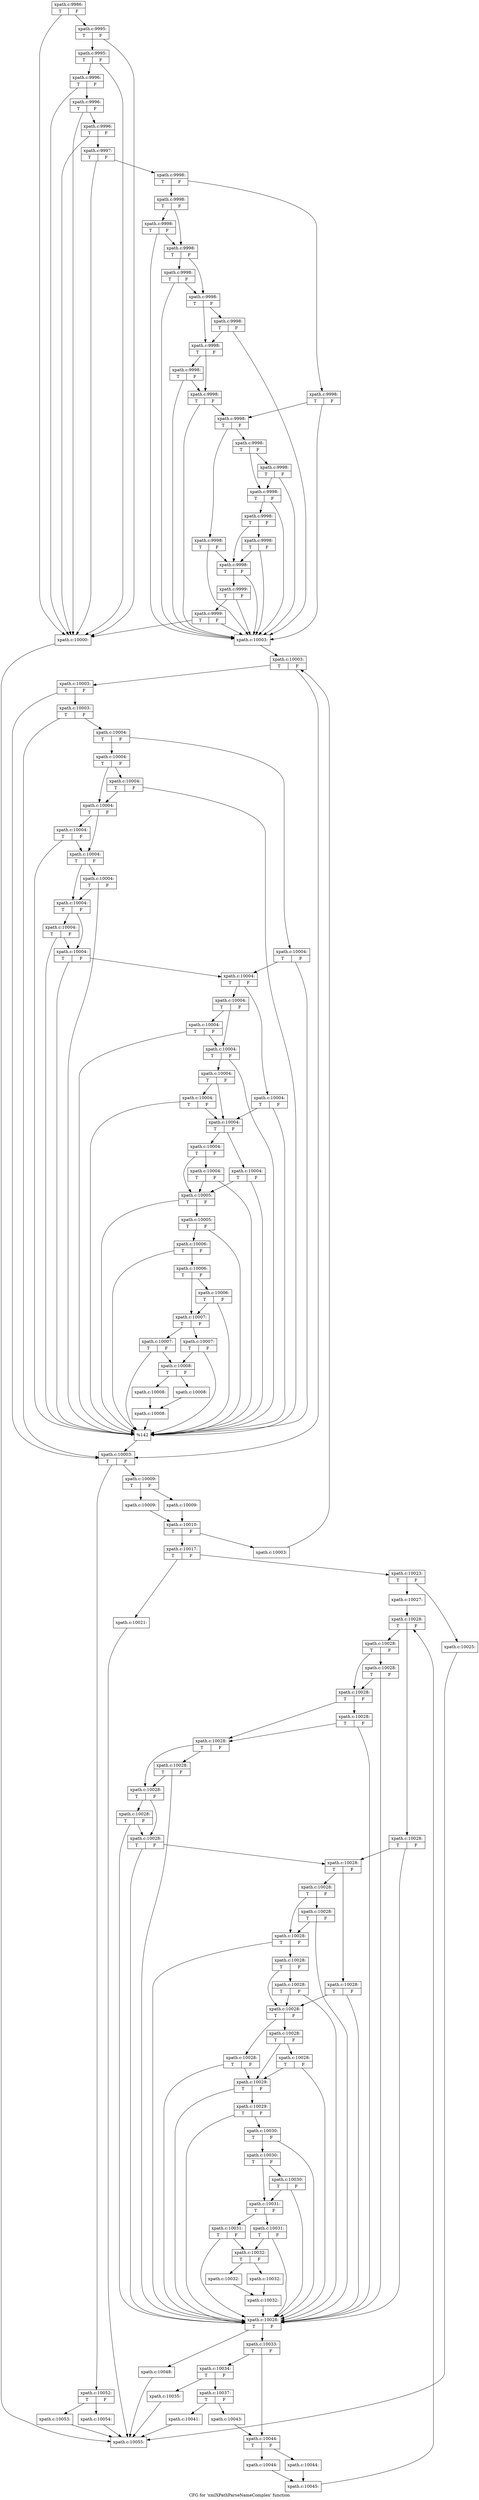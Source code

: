 digraph "CFG for 'xmlXPathParseNameComplex' function" {
	label="CFG for 'xmlXPathParseNameComplex' function";

	Node0x4b33eb0 [shape=record,label="{xpath.c:9986:|{<s0>T|<s1>F}}"];
	Node0x4b33eb0 -> Node0x4b35db0;
	Node0x4b33eb0 -> Node0x4b36380;
	Node0x4b36380 [shape=record,label="{xpath.c:9995:|{<s0>T|<s1>F}}"];
	Node0x4b36380 -> Node0x4b35db0;
	Node0x4b36380 -> Node0x4b36330;
	Node0x4b36330 [shape=record,label="{xpath.c:9995:|{<s0>T|<s1>F}}"];
	Node0x4b36330 -> Node0x4b35db0;
	Node0x4b36330 -> Node0x4b362e0;
	Node0x4b362e0 [shape=record,label="{xpath.c:9996:|{<s0>T|<s1>F}}"];
	Node0x4b362e0 -> Node0x4b35db0;
	Node0x4b362e0 -> Node0x4b36290;
	Node0x4b36290 [shape=record,label="{xpath.c:9996:|{<s0>T|<s1>F}}"];
	Node0x4b36290 -> Node0x4b35db0;
	Node0x4b36290 -> Node0x4b36240;
	Node0x4b36240 [shape=record,label="{xpath.c:9996:|{<s0>T|<s1>F}}"];
	Node0x4b36240 -> Node0x4b35db0;
	Node0x4b36240 -> Node0x4b361f0;
	Node0x4b361f0 [shape=record,label="{xpath.c:9997:|{<s0>T|<s1>F}}"];
	Node0x4b361f0 -> Node0x4b35db0;
	Node0x4b361f0 -> Node0x4b361a0;
	Node0x4b361a0 [shape=record,label="{xpath.c:9998:|{<s0>T|<s1>F}}"];
	Node0x4b361a0 -> Node0x4b37200;
	Node0x4b361a0 -> Node0x4b37250;
	Node0x4b37200 [shape=record,label="{xpath.c:9998:|{<s0>T|<s1>F}}"];
	Node0x4b37200 -> Node0x4b37550;
	Node0x4b37200 -> Node0x4b37500;
	Node0x4b37550 [shape=record,label="{xpath.c:9998:|{<s0>T|<s1>F}}"];
	Node0x4b37550 -> Node0x4b36150;
	Node0x4b37550 -> Node0x4b37500;
	Node0x4b37500 [shape=record,label="{xpath.c:9998:|{<s0>T|<s1>F}}"];
	Node0x4b37500 -> Node0x4b37880;
	Node0x4b37500 -> Node0x4b374b0;
	Node0x4b37880 [shape=record,label="{xpath.c:9998:|{<s0>T|<s1>F}}"];
	Node0x4b37880 -> Node0x4b36150;
	Node0x4b37880 -> Node0x4b374b0;
	Node0x4b374b0 [shape=record,label="{xpath.c:9998:|{<s0>T|<s1>F}}"];
	Node0x4b374b0 -> Node0x4b37bb0;
	Node0x4b374b0 -> Node0x4b37460;
	Node0x4b37bb0 [shape=record,label="{xpath.c:9998:|{<s0>T|<s1>F}}"];
	Node0x4b37bb0 -> Node0x4b36150;
	Node0x4b37bb0 -> Node0x4b37460;
	Node0x4b37460 [shape=record,label="{xpath.c:9998:|{<s0>T|<s1>F}}"];
	Node0x4b37460 -> Node0x4b37ee0;
	Node0x4b37460 -> Node0x4b37410;
	Node0x4b37ee0 [shape=record,label="{xpath.c:9998:|{<s0>T|<s1>F}}"];
	Node0x4b37ee0 -> Node0x4b36150;
	Node0x4b37ee0 -> Node0x4b37410;
	Node0x4b37410 [shape=record,label="{xpath.c:9998:|{<s0>T|<s1>F}}"];
	Node0x4b37410 -> Node0x4b36150;
	Node0x4b37410 -> Node0x4b37180;
	Node0x4b37250 [shape=record,label="{xpath.c:9998:|{<s0>T|<s1>F}}"];
	Node0x4b37250 -> Node0x4b36150;
	Node0x4b37250 -> Node0x4b37180;
	Node0x4b37180 [shape=record,label="{xpath.c:9998:|{<s0>T|<s1>F}}"];
	Node0x4b37180 -> Node0x4b39630;
	Node0x4b37180 -> Node0x4b39ae0;
	Node0x4b39630 [shape=record,label="{xpath.c:9998:|{<s0>T|<s1>F}}"];
	Node0x4b39630 -> Node0x4b36150;
	Node0x4b39630 -> Node0x4b37100;
	Node0x4b39ae0 [shape=record,label="{xpath.c:9998:|{<s0>T|<s1>F}}"];
	Node0x4b39ae0 -> Node0x4b39e30;
	Node0x4b39ae0 -> Node0x4b39de0;
	Node0x4b39e30 [shape=record,label="{xpath.c:9998:|{<s0>T|<s1>F}}"];
	Node0x4b39e30 -> Node0x4b36150;
	Node0x4b39e30 -> Node0x4b39de0;
	Node0x4b39de0 [shape=record,label="{xpath.c:9998:|{<s0>T|<s1>F}}"];
	Node0x4b39de0 -> Node0x4b36150;
	Node0x4b39de0 -> Node0x4b39d90;
	Node0x4b39d90 [shape=record,label="{xpath.c:9998:|{<s0>T|<s1>F}}"];
	Node0x4b39d90 -> Node0x4b3a2d0;
	Node0x4b39d90 -> Node0x4b37100;
	Node0x4b3a2d0 [shape=record,label="{xpath.c:9998:|{<s0>T|<s1>F}}"];
	Node0x4b3a2d0 -> Node0x4b36150;
	Node0x4b3a2d0 -> Node0x4b37100;
	Node0x4b37100 [shape=record,label="{xpath.c:9998:|{<s0>T|<s1>F}}"];
	Node0x4b37100 -> Node0x4b37080;
	Node0x4b37100 -> Node0x4b36150;
	Node0x4b37080 [shape=record,label="{xpath.c:9999:|{<s0>T|<s1>F}}"];
	Node0x4b37080 -> Node0x4b3a770;
	Node0x4b37080 -> Node0x4b36150;
	Node0x4b3a770 [shape=record,label="{xpath.c:9999:|{<s0>T|<s1>F}}"];
	Node0x4b3a770 -> Node0x4b35db0;
	Node0x4b3a770 -> Node0x4b36150;
	Node0x4b35db0 [shape=record,label="{xpath.c:10000:}"];
	Node0x4b35db0 -> Node0x4b32000;
	Node0x4b36150 [shape=record,label="{xpath.c:10003:}"];
	Node0x4b36150 -> Node0x4b3abb0;
	Node0x4b3abb0 [shape=record,label="{xpath.c:10003:|{<s0>T|<s1>F}}"];
	Node0x4b3abb0 -> Node0x4b3af30;
	Node0x4b3abb0 -> Node0x4b3ae10;
	Node0x4b3af30 [shape=record,label="{xpath.c:10003:|{<s0>T|<s1>F}}"];
	Node0x4b3af30 -> Node0x4b3aeb0;
	Node0x4b3af30 -> Node0x4b3ae10;
	Node0x4b3aeb0 [shape=record,label="{xpath.c:10003:|{<s0>T|<s1>F}}"];
	Node0x4b3aeb0 -> Node0x4b3ae60;
	Node0x4b3aeb0 -> Node0x4b3ae10;
	Node0x4b3ae60 [shape=record,label="{xpath.c:10004:|{<s0>T|<s1>F}}"];
	Node0x4b3ae60 -> Node0x4b3ba00;
	Node0x4b3ae60 -> Node0x4b3ba50;
	Node0x4b3ba00 [shape=record,label="{xpath.c:10004:|{<s0>T|<s1>F}}"];
	Node0x4b3ba00 -> Node0x4b3bdb0;
	Node0x4b3ba00 -> Node0x4b3bd60;
	Node0x4b3bdb0 [shape=record,label="{xpath.c:10004:|{<s0>T|<s1>F}}"];
	Node0x4b3bdb0 -> Node0x4b3b510;
	Node0x4b3bdb0 -> Node0x4b3bd60;
	Node0x4b3bd60 [shape=record,label="{xpath.c:10004:|{<s0>T|<s1>F}}"];
	Node0x4b3bd60 -> Node0x4b3c0e0;
	Node0x4b3bd60 -> Node0x4b3bd10;
	Node0x4b3c0e0 [shape=record,label="{xpath.c:10004:|{<s0>T|<s1>F}}"];
	Node0x4b3c0e0 -> Node0x4b3b510;
	Node0x4b3c0e0 -> Node0x4b3bd10;
	Node0x4b3bd10 [shape=record,label="{xpath.c:10004:|{<s0>T|<s1>F}}"];
	Node0x4b3bd10 -> Node0x4b3c410;
	Node0x4b3bd10 -> Node0x4b3bcc0;
	Node0x4b3c410 [shape=record,label="{xpath.c:10004:|{<s0>T|<s1>F}}"];
	Node0x4b3c410 -> Node0x4b3b510;
	Node0x4b3c410 -> Node0x4b3bcc0;
	Node0x4b3bcc0 [shape=record,label="{xpath.c:10004:|{<s0>T|<s1>F}}"];
	Node0x4b3bcc0 -> Node0x4b3c740;
	Node0x4b3bcc0 -> Node0x4b3bc70;
	Node0x4b3c740 [shape=record,label="{xpath.c:10004:|{<s0>T|<s1>F}}"];
	Node0x4b3c740 -> Node0x4b3b510;
	Node0x4b3c740 -> Node0x4b3bc70;
	Node0x4b3bc70 [shape=record,label="{xpath.c:10004:|{<s0>T|<s1>F}}"];
	Node0x4b3bc70 -> Node0x4b3b510;
	Node0x4b3bc70 -> Node0x4b3b980;
	Node0x4b3ba50 [shape=record,label="{xpath.c:10004:|{<s0>T|<s1>F}}"];
	Node0x4b3ba50 -> Node0x4b3b510;
	Node0x4b3ba50 -> Node0x4b3b980;
	Node0x4b3b980 [shape=record,label="{xpath.c:10004:|{<s0>T|<s1>F}}"];
	Node0x4b3b980 -> Node0x4b3cd90;
	Node0x4b3b980 -> Node0x4b3cde0;
	Node0x4b3cd90 [shape=record,label="{xpath.c:10004:|{<s0>T|<s1>F}}"];
	Node0x4b3cd90 -> Node0x4b3b510;
	Node0x4b3cd90 -> Node0x4b3b900;
	Node0x4b3cde0 [shape=record,label="{xpath.c:10004:|{<s0>T|<s1>F}}"];
	Node0x4b3cde0 -> Node0x4b3d130;
	Node0x4b3cde0 -> Node0x4b3d0e0;
	Node0x4b3d130 [shape=record,label="{xpath.c:10004:|{<s0>T|<s1>F}}"];
	Node0x4b3d130 -> Node0x4b3b510;
	Node0x4b3d130 -> Node0x4b3d0e0;
	Node0x4b3d0e0 [shape=record,label="{xpath.c:10004:|{<s0>T|<s1>F}}"];
	Node0x4b3d0e0 -> Node0x4b3b510;
	Node0x4b3d0e0 -> Node0x4b3d090;
	Node0x4b3d090 [shape=record,label="{xpath.c:10004:|{<s0>T|<s1>F}}"];
	Node0x4b3d090 -> Node0x4b3d5d0;
	Node0x4b3d090 -> Node0x4b3b900;
	Node0x4b3d5d0 [shape=record,label="{xpath.c:10004:|{<s0>T|<s1>F}}"];
	Node0x4b3d5d0 -> Node0x4b3b510;
	Node0x4b3d5d0 -> Node0x4b3b900;
	Node0x4b3b900 [shape=record,label="{xpath.c:10004:|{<s0>T|<s1>F}}"];
	Node0x4b3b900 -> Node0x4b3d900;
	Node0x4b3b900 -> Node0x4b3d950;
	Node0x4b3d900 [shape=record,label="{xpath.c:10004:|{<s0>T|<s1>F}}"];
	Node0x4b3d900 -> Node0x4b3db40;
	Node0x4b3d900 -> Node0x4b3b880;
	Node0x4b3db40 [shape=record,label="{xpath.c:10004:|{<s0>T|<s1>F}}"];
	Node0x4b3db40 -> Node0x4b3b510;
	Node0x4b3db40 -> Node0x4b3b880;
	Node0x4b3d950 [shape=record,label="{xpath.c:10004:|{<s0>T|<s1>F}}"];
	Node0x4b3d950 -> Node0x4b3b510;
	Node0x4b3d950 -> Node0x4b3b880;
	Node0x4b3b880 [shape=record,label="{xpath.c:10005:|{<s0>T|<s1>F}}"];
	Node0x4b3b880 -> Node0x4b3b510;
	Node0x4b3b880 -> Node0x4b3b800;
	Node0x4b3b800 [shape=record,label="{xpath.c:10005:|{<s0>T|<s1>F}}"];
	Node0x4b3b800 -> Node0x4b3b510;
	Node0x4b3b800 -> Node0x4b3b780;
	Node0x4b3b780 [shape=record,label="{xpath.c:10006:|{<s0>T|<s1>F}}"];
	Node0x4b3b780 -> Node0x4b3b510;
	Node0x4b3b780 -> Node0x4b3b700;
	Node0x4b3b700 [shape=record,label="{xpath.c:10006:|{<s0>T|<s1>F}}"];
	Node0x4b3b700 -> Node0x4b3e730;
	Node0x4b3b700 -> Node0x4b3b680;
	Node0x4b3e730 [shape=record,label="{xpath.c:10006:|{<s0>T|<s1>F}}"];
	Node0x4b3e730 -> Node0x4b3b510;
	Node0x4b3e730 -> Node0x4b3b680;
	Node0x4b3b680 [shape=record,label="{xpath.c:10007:|{<s0>T|<s1>F}}"];
	Node0x4b3b680 -> Node0x4b3eb80;
	Node0x4b3b680 -> Node0x4b3ebd0;
	Node0x4b3eb80 [shape=record,label="{xpath.c:10007:|{<s0>T|<s1>F}}"];
	Node0x4b3eb80 -> Node0x4b3b510;
	Node0x4b3eb80 -> Node0x4b3b630;
	Node0x4b3ebd0 [shape=record,label="{xpath.c:10007:|{<s0>T|<s1>F}}"];
	Node0x4b3ebd0 -> Node0x4b3b510;
	Node0x4b3ebd0 -> Node0x4b3b630;
	Node0x4b3b630 [shape=record,label="{xpath.c:10008:|{<s0>T|<s1>F}}"];
	Node0x4b3b630 -> Node0x4b38560;
	Node0x4b3b630 -> Node0x4b385b0;
	Node0x4b38560 [shape=record,label="{xpath.c:10008:}"];
	Node0x4b38560 -> Node0x4b3f110;
	Node0x4b385b0 [shape=record,label="{xpath.c:10008:}"];
	Node0x4b385b0 -> Node0x4b3f110;
	Node0x4b3f110 [shape=record,label="{xpath.c:10008:}"];
	Node0x4b3f110 -> Node0x4b3b510;
	Node0x4b3b510 [shape=record,label="{%142}"];
	Node0x4b3b510 -> Node0x4b3ae10;
	Node0x4b3ae10 [shape=record,label="{xpath.c:10003:|{<s0>T|<s1>F}}"];
	Node0x4b3ae10 -> Node0x4b3fad0;
	Node0x4b3ae10 -> Node0x4b3ad90;
	Node0x4b3fad0 [shape=record,label="{xpath.c:10009:|{<s0>T|<s1>F}}"];
	Node0x4b3fad0 -> Node0x4b3fbb0;
	Node0x4b3fad0 -> Node0x4b3fc50;
	Node0x4b3fbb0 [shape=record,label="{xpath.c:10009:}"];
	Node0x4b3fbb0 -> Node0x4b3fc00;
	Node0x4b3fc50 [shape=record,label="{xpath.c:10009:}"];
	Node0x4b3fc50 -> Node0x4b3fc00;
	Node0x4b3fc00 [shape=record,label="{xpath.c:10010:|{<s0>T|<s1>F}}"];
	Node0x4b3fc00 -> Node0x4b409d0;
	Node0x4b3fc00 -> Node0x4b40d00;
	Node0x4b409d0 [shape=record,label="{xpath.c:10017:|{<s0>T|<s1>F}}"];
	Node0x4b409d0 -> Node0x4b41d30;
	Node0x4b409d0 -> Node0x4b41d80;
	Node0x4b41d30 [shape=record,label="{xpath.c:10021:}"];
	Node0x4b41d30 -> Node0x4b32000;
	Node0x4b41d80 [shape=record,label="{xpath.c:10023:|{<s0>T|<s1>F}}"];
	Node0x4b41d80 -> Node0x4b42850;
	Node0x4b41d80 -> Node0x4b428a0;
	Node0x4b42850 [shape=record,label="{xpath.c:10025:}"];
	Node0x4b42850 -> Node0x4b32000;
	Node0x4b428a0 [shape=record,label="{xpath.c:10027:}"];
	Node0x4b428a0 -> Node0x4b43130;
	Node0x4b43130 [shape=record,label="{xpath.c:10028:|{<s0>T|<s1>F}}"];
	Node0x4b43130 -> Node0x4b43810;
	Node0x4b43130 -> Node0x4b43860;
	Node0x4b43810 [shape=record,label="{xpath.c:10028:|{<s0>T|<s1>F}}"];
	Node0x4b43810 -> Node0x4b43b40;
	Node0x4b43810 -> Node0x4b43af0;
	Node0x4b43b40 [shape=record,label="{xpath.c:10028:|{<s0>T|<s1>F}}"];
	Node0x4b43b40 -> Node0x4b43420;
	Node0x4b43b40 -> Node0x4b43af0;
	Node0x4b43af0 [shape=record,label="{xpath.c:10028:|{<s0>T|<s1>F}}"];
	Node0x4b43af0 -> Node0x4b43df0;
	Node0x4b43af0 -> Node0x4b43aa0;
	Node0x4b43df0 [shape=record,label="{xpath.c:10028:|{<s0>T|<s1>F}}"];
	Node0x4b43df0 -> Node0x4b43420;
	Node0x4b43df0 -> Node0x4b43aa0;
	Node0x4b43aa0 [shape=record,label="{xpath.c:10028:|{<s0>T|<s1>F}}"];
	Node0x4b43aa0 -> Node0x4b44120;
	Node0x4b43aa0 -> Node0x4b43a50;
	Node0x4b44120 [shape=record,label="{xpath.c:10028:|{<s0>T|<s1>F}}"];
	Node0x4b44120 -> Node0x4b43420;
	Node0x4b44120 -> Node0x4b43a50;
	Node0x4b43a50 [shape=record,label="{xpath.c:10028:|{<s0>T|<s1>F}}"];
	Node0x4b43a50 -> Node0x4b44450;
	Node0x4b43a50 -> Node0x4b43a00;
	Node0x4b44450 [shape=record,label="{xpath.c:10028:|{<s0>T|<s1>F}}"];
	Node0x4b44450 -> Node0x4b43420;
	Node0x4b44450 -> Node0x4b43a00;
	Node0x4b43a00 [shape=record,label="{xpath.c:10028:|{<s0>T|<s1>F}}"];
	Node0x4b43a00 -> Node0x4b43420;
	Node0x4b43a00 -> Node0x4b43790;
	Node0x4b43860 [shape=record,label="{xpath.c:10028:|{<s0>T|<s1>F}}"];
	Node0x4b43860 -> Node0x4b43420;
	Node0x4b43860 -> Node0x4b43790;
	Node0x4b43790 [shape=record,label="{xpath.c:10028:|{<s0>T|<s1>F}}"];
	Node0x4b43790 -> Node0x4b44aa0;
	Node0x4b43790 -> Node0x4b44af0;
	Node0x4b44aa0 [shape=record,label="{xpath.c:10028:|{<s0>T|<s1>F}}"];
	Node0x4b44aa0 -> Node0x4b43420;
	Node0x4b44aa0 -> Node0x4b43710;
	Node0x4b44af0 [shape=record,label="{xpath.c:10028:|{<s0>T|<s1>F}}"];
	Node0x4b44af0 -> Node0x4b44e40;
	Node0x4b44af0 -> Node0x4b44df0;
	Node0x4b44e40 [shape=record,label="{xpath.c:10028:|{<s0>T|<s1>F}}"];
	Node0x4b44e40 -> Node0x4b43420;
	Node0x4b44e40 -> Node0x4b44df0;
	Node0x4b44df0 [shape=record,label="{xpath.c:10028:|{<s0>T|<s1>F}}"];
	Node0x4b44df0 -> Node0x4b43420;
	Node0x4b44df0 -> Node0x4b44da0;
	Node0x4b44da0 [shape=record,label="{xpath.c:10028:|{<s0>T|<s1>F}}"];
	Node0x4b44da0 -> Node0x4b452e0;
	Node0x4b44da0 -> Node0x4b43710;
	Node0x4b452e0 [shape=record,label="{xpath.c:10028:|{<s0>T|<s1>F}}"];
	Node0x4b452e0 -> Node0x4b43420;
	Node0x4b452e0 -> Node0x4b43710;
	Node0x4b43710 [shape=record,label="{xpath.c:10028:|{<s0>T|<s1>F}}"];
	Node0x4b43710 -> Node0x4b45610;
	Node0x4b43710 -> Node0x4b45660;
	Node0x4b45610 [shape=record,label="{xpath.c:10028:|{<s0>T|<s1>F}}"];
	Node0x4b45610 -> Node0x4b45850;
	Node0x4b45610 -> Node0x4b43690;
	Node0x4b45850 [shape=record,label="{xpath.c:10028:|{<s0>T|<s1>F}}"];
	Node0x4b45850 -> Node0x4b43420;
	Node0x4b45850 -> Node0x4b43690;
	Node0x4b45660 [shape=record,label="{xpath.c:10028:|{<s0>T|<s1>F}}"];
	Node0x4b45660 -> Node0x4b43420;
	Node0x4b45660 -> Node0x4b43690;
	Node0x4b43690 [shape=record,label="{xpath.c:10029:|{<s0>T|<s1>F}}"];
	Node0x4b43690 -> Node0x4b43420;
	Node0x4b43690 -> Node0x4b43610;
	Node0x4b43610 [shape=record,label="{xpath.c:10029:|{<s0>T|<s1>F}}"];
	Node0x4b43610 -> Node0x4b43420;
	Node0x4b43610 -> Node0x4b43590;
	Node0x4b43590 [shape=record,label="{xpath.c:10030:|{<s0>T|<s1>F}}"];
	Node0x4b43590 -> Node0x4b43420;
	Node0x4b43590 -> Node0x4b43510;
	Node0x4b43510 [shape=record,label="{xpath.c:10030:|{<s0>T|<s1>F}}"];
	Node0x4b43510 -> Node0x4b46390;
	Node0x4b43510 -> Node0x4b434c0;
	Node0x4b46390 [shape=record,label="{xpath.c:10030:|{<s0>T|<s1>F}}"];
	Node0x4b46390 -> Node0x4b43420;
	Node0x4b46390 -> Node0x4b434c0;
	Node0x4b434c0 [shape=record,label="{xpath.c:10031:|{<s0>T|<s1>F}}"];
	Node0x4b434c0 -> Node0x4b467e0;
	Node0x4b434c0 -> Node0x4b46830;
	Node0x4b467e0 [shape=record,label="{xpath.c:10031:|{<s0>T|<s1>F}}"];
	Node0x4b467e0 -> Node0x4b43420;
	Node0x4b467e0 -> Node0x4b43470;
	Node0x4b46830 [shape=record,label="{xpath.c:10031:|{<s0>T|<s1>F}}"];
	Node0x4b46830 -> Node0x4b43420;
	Node0x4b46830 -> Node0x4b43470;
	Node0x4b43470 [shape=record,label="{xpath.c:10032:|{<s0>T|<s1>F}}"];
	Node0x4b43470 -> Node0x4b46cc0;
	Node0x4b43470 -> Node0x4b46fe0;
	Node0x4b46cc0 [shape=record,label="{xpath.c:10032:}"];
	Node0x4b46cc0 -> Node0x4b47030;
	Node0x4b46fe0 [shape=record,label="{xpath.c:10032:}"];
	Node0x4b46fe0 -> Node0x4b47030;
	Node0x4b47030 [shape=record,label="{xpath.c:10032:}"];
	Node0x4b47030 -> Node0x4b43420;
	Node0x4b43420 [shape=record,label="{xpath.c:10028:|{<s0>T|<s1>F}}"];
	Node0x4b43420 -> Node0x4b476e0;
	Node0x4b43420 -> Node0x4b433d0;
	Node0x4b476e0 [shape=record,label="{xpath.c:10033:|{<s0>T|<s1>F}}"];
	Node0x4b476e0 -> Node0x4b47850;
	Node0x4b476e0 -> Node0x4b478a0;
	Node0x4b47850 [shape=record,label="{xpath.c:10034:|{<s0>T|<s1>F}}"];
	Node0x4b47850 -> Node0x4b47cc0;
	Node0x4b47850 -> Node0x4b47d10;
	Node0x4b47cc0 [shape=record,label="{xpath.c:10035:}"];
	Node0x4b47cc0 -> Node0x4b32000;
	Node0x4b47d10 [shape=record,label="{xpath.c:10037:|{<s0>T|<s1>F}}"];
	Node0x4b47d10 -> Node0x4b488f0;
	Node0x4b47d10 -> Node0x4b48940;
	Node0x4b488f0 [shape=record,label="{xpath.c:10041:}"];
	Node0x4b488f0 -> Node0x4b32000;
	Node0x4b48940 [shape=record,label="{xpath.c:10043:}"];
	Node0x4b48940 -> Node0x4b478a0;
	Node0x4b478a0 [shape=record,label="{xpath.c:10044:|{<s0>T|<s1>F}}"];
	Node0x4b478a0 -> Node0x4b48fb0;
	Node0x4b478a0 -> Node0x4b49050;
	Node0x4b48fb0 [shape=record,label="{xpath.c:10044:}"];
	Node0x4b48fb0 -> Node0x4b49000;
	Node0x4b49050 [shape=record,label="{xpath.c:10044:}"];
	Node0x4b49050 -> Node0x4b49000;
	Node0x4b49000 [shape=record,label="{xpath.c:10045:}"];
	Node0x4b49000 -> Node0x4b43130;
	Node0x4b433d0 [shape=record,label="{xpath.c:10048:}"];
	Node0x4b433d0 -> Node0x4b32000;
	Node0x4b40d00 [shape=record,label="{xpath.c:10003:}"];
	Node0x4b40d00 -> Node0x4b3abb0;
	Node0x4b3ad90 [shape=record,label="{xpath.c:10052:|{<s0>T|<s1>F}}"];
	Node0x4b3ad90 -> Node0x4b4a7c0;
	Node0x4b3ad90 -> Node0x4b4a810;
	Node0x4b4a7c0 [shape=record,label="{xpath.c:10053:}"];
	Node0x4b4a7c0 -> Node0x4b32000;
	Node0x4b4a810 [shape=record,label="{xpath.c:10054:}"];
	Node0x4b4a810 -> Node0x4b32000;
	Node0x4b32000 [shape=record,label="{xpath.c:10055:}"];
}
